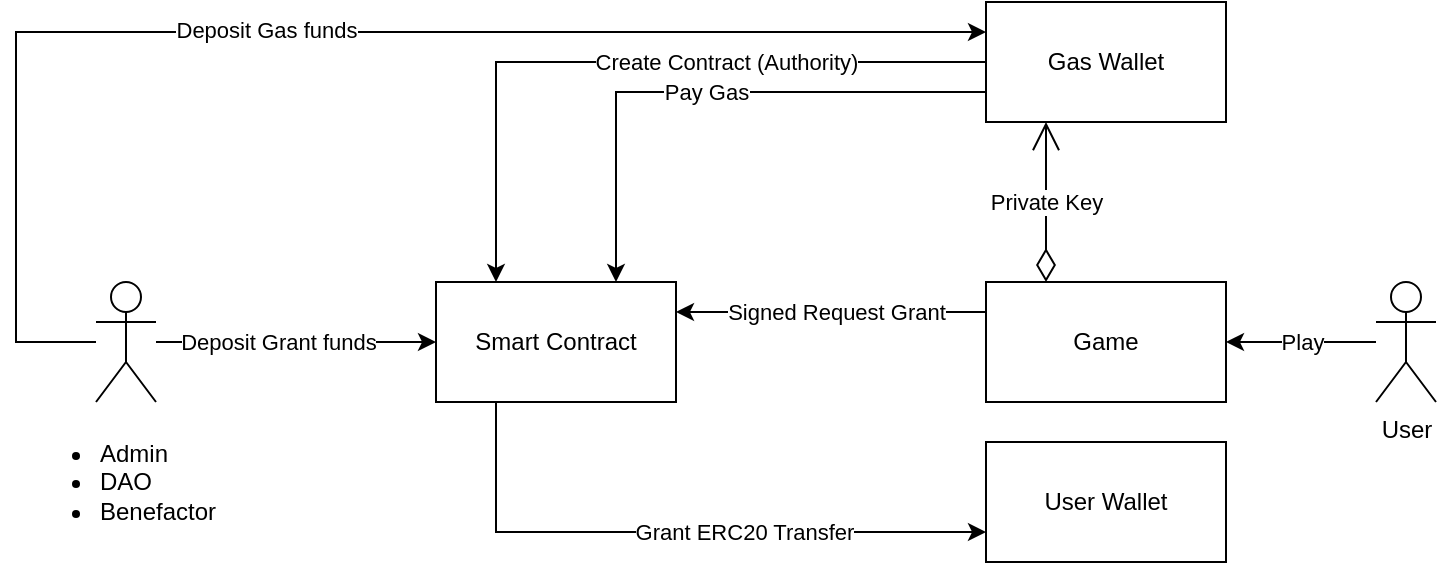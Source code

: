 <mxfile version="14.5.4" type="github">
  <diagram id="7eAGZfeV-LihmVY53dOc" name="Overview">
    <mxGraphModel dx="788" dy="702" grid="1" gridSize="10" guides="1" tooltips="1" connect="1" arrows="1" fold="1" page="1" pageScale="1" pageWidth="850" pageHeight="1100" math="0" shadow="0">
      <root>
        <mxCell id="0" />
        <mxCell id="1" parent="0" />
        <mxCell id="rTCVgAPROJNHZOBVz9fI-6" value="Pay Gas" style="edgeStyle=orthogonalEdgeStyle;rounded=0;orthogonalLoop=1;jettySize=auto;html=1;entryX=0.75;entryY=0;entryDx=0;entryDy=0;exitX=0;exitY=0.75;exitDx=0;exitDy=0;" parent="1" source="rTCVgAPROJNHZOBVz9fI-1" target="rTCVgAPROJNHZOBVz9fI-2" edge="1">
          <mxGeometry relative="1" as="geometry" />
        </mxCell>
        <mxCell id="rTCVgAPROJNHZOBVz9fI-10" value="Create Contract (Authority)" style="edgeStyle=orthogonalEdgeStyle;rounded=0;orthogonalLoop=1;jettySize=auto;html=1;exitX=0;exitY=0.5;exitDx=0;exitDy=0;entryX=0.25;entryY=0;entryDx=0;entryDy=0;" parent="1" source="rTCVgAPROJNHZOBVz9fI-1" target="rTCVgAPROJNHZOBVz9fI-2" edge="1">
          <mxGeometry x="-0.265" relative="1" as="geometry">
            <mxPoint as="offset" />
          </mxGeometry>
        </mxCell>
        <mxCell id="rTCVgAPROJNHZOBVz9fI-1" value="Gas Wallet" style="rounded=0;whiteSpace=wrap;html=1;" parent="1" vertex="1">
          <mxGeometry x="545" y="20" width="120" height="60" as="geometry" />
        </mxCell>
        <mxCell id="rTCVgAPROJNHZOBVz9fI-5" value="Grant ERC20 Transfer" style="edgeStyle=orthogonalEdgeStyle;rounded=0;orthogonalLoop=1;jettySize=auto;html=1;entryX=0;entryY=0.75;entryDx=0;entryDy=0;exitX=0.25;exitY=1;exitDx=0;exitDy=0;" parent="1" source="rTCVgAPROJNHZOBVz9fI-2" target="rTCVgAPROJNHZOBVz9fI-4" edge="1">
          <mxGeometry x="0.22" relative="1" as="geometry">
            <mxPoint as="offset" />
          </mxGeometry>
        </mxCell>
        <mxCell id="rTCVgAPROJNHZOBVz9fI-2" value="Smart Contract" style="rounded=0;whiteSpace=wrap;html=1;" parent="1" vertex="1">
          <mxGeometry x="270" y="160" width="120" height="60" as="geometry" />
        </mxCell>
        <mxCell id="rTCVgAPROJNHZOBVz9fI-11" value="Signed Request Grant" style="edgeStyle=orthogonalEdgeStyle;rounded=0;orthogonalLoop=1;jettySize=auto;html=1;exitX=0;exitY=0.25;exitDx=0;exitDy=0;entryX=1;entryY=0.25;entryDx=0;entryDy=0;" parent="1" source="rTCVgAPROJNHZOBVz9fI-3" target="rTCVgAPROJNHZOBVz9fI-2" edge="1">
          <mxGeometry x="-0.032" relative="1" as="geometry">
            <mxPoint as="offset" />
          </mxGeometry>
        </mxCell>
        <mxCell id="rTCVgAPROJNHZOBVz9fI-3" value="Game" style="rounded=0;whiteSpace=wrap;html=1;" parent="1" vertex="1">
          <mxGeometry x="545" y="160" width="120" height="60" as="geometry" />
        </mxCell>
        <mxCell id="rTCVgAPROJNHZOBVz9fI-4" value="User Wallet" style="rounded=0;whiteSpace=wrap;html=1;" parent="1" vertex="1">
          <mxGeometry x="545" y="240" width="120" height="60" as="geometry" />
        </mxCell>
        <mxCell id="rTCVgAPROJNHZOBVz9fI-7" value="Private Key" style="endArrow=open;html=1;endSize=12;startArrow=diamondThin;startSize=14;startFill=0;edgeStyle=orthogonalEdgeStyle;exitX=0.25;exitY=0;exitDx=0;exitDy=0;entryX=0.25;entryY=1;entryDx=0;entryDy=0;" parent="1" source="rTCVgAPROJNHZOBVz9fI-3" target="rTCVgAPROJNHZOBVz9fI-1" edge="1">
          <mxGeometry relative="1" as="geometry">
            <mxPoint x="560" y="170" as="sourcePoint" />
            <mxPoint x="720" y="170" as="targetPoint" />
          </mxGeometry>
        </mxCell>
        <mxCell id="rTCVgAPROJNHZOBVz9fI-17" value="Play" style="edgeStyle=orthogonalEdgeStyle;rounded=0;orthogonalLoop=1;jettySize=auto;html=1;" parent="1" source="rTCVgAPROJNHZOBVz9fI-16" target="rTCVgAPROJNHZOBVz9fI-3" edge="1">
          <mxGeometry relative="1" as="geometry" />
        </mxCell>
        <mxCell id="rTCVgAPROJNHZOBVz9fI-16" value="User" style="shape=umlActor;verticalLabelPosition=bottom;verticalAlign=top;html=1;" parent="1" vertex="1">
          <mxGeometry x="740" y="160" width="30" height="60" as="geometry" />
        </mxCell>
        <mxCell id="c5QjXPqIrnwtgLJtlVQ_-3" style="edgeStyle=orthogonalEdgeStyle;rounded=0;orthogonalLoop=1;jettySize=auto;html=1;entryX=0;entryY=0.5;entryDx=0;entryDy=0;" edge="1" parent="1" source="c5QjXPqIrnwtgLJtlVQ_-1" target="rTCVgAPROJNHZOBVz9fI-2">
          <mxGeometry relative="1" as="geometry" />
        </mxCell>
        <mxCell id="c5QjXPqIrnwtgLJtlVQ_-4" value="Deposit Grant funds" style="edgeLabel;html=1;align=center;verticalAlign=middle;resizable=0;points=[];" vertex="1" connectable="0" parent="c5QjXPqIrnwtgLJtlVQ_-3">
          <mxGeometry x="-0.133" relative="1" as="geometry">
            <mxPoint as="offset" />
          </mxGeometry>
        </mxCell>
        <mxCell id="c5QjXPqIrnwtgLJtlVQ_-5" style="edgeStyle=orthogonalEdgeStyle;rounded=0;orthogonalLoop=1;jettySize=auto;html=1;entryX=0;entryY=0.25;entryDx=0;entryDy=0;" edge="1" parent="1" source="c5QjXPqIrnwtgLJtlVQ_-1" target="rTCVgAPROJNHZOBVz9fI-1">
          <mxGeometry relative="1" as="geometry">
            <Array as="points">
              <mxPoint x="60" y="190" />
              <mxPoint x="60" y="35" />
            </Array>
          </mxGeometry>
        </mxCell>
        <mxCell id="c5QjXPqIrnwtgLJtlVQ_-6" value="Deposit Gas funds" style="edgeLabel;html=1;align=center;verticalAlign=middle;resizable=0;points=[];" vertex="1" connectable="0" parent="c5QjXPqIrnwtgLJtlVQ_-5">
          <mxGeometry x="-0.162" y="-1" relative="1" as="geometry">
            <mxPoint x="34.96" y="-2" as="offset" />
          </mxGeometry>
        </mxCell>
        <mxCell id="c5QjXPqIrnwtgLJtlVQ_-1" value="&lt;ul&gt;&lt;li&gt;&lt;span&gt;Admin&lt;/span&gt;&lt;/li&gt;&lt;li&gt;&lt;span&gt;DAO&lt;/span&gt;&lt;/li&gt;&lt;li&gt;&lt;span&gt;Benefactor&lt;/span&gt;&lt;/li&gt;&lt;/ul&gt;" style="shape=umlActor;verticalLabelPosition=bottom;verticalAlign=top;html=1;align=left;spacingLeft=-40;" vertex="1" parent="1">
          <mxGeometry x="100" y="160" width="30" height="60" as="geometry" />
        </mxCell>
      </root>
    </mxGraphModel>
  </diagram>
</mxfile>

